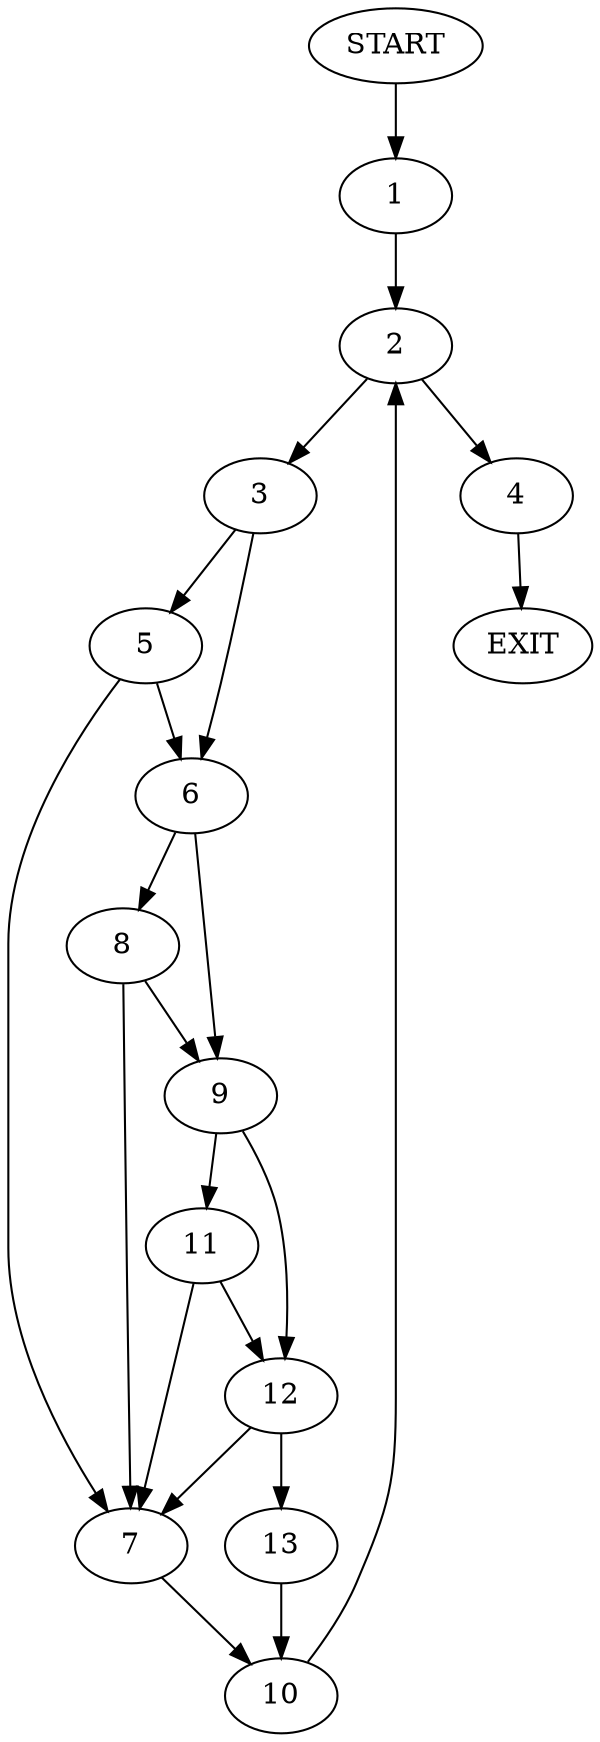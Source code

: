 digraph {
0 [label="START"]
14 [label="EXIT"]
0 -> 1
1 -> 2
2 -> 3
2 -> 4
3 -> 5
3 -> 6
4 -> 14
5 -> 6
5 -> 7
6 -> 8
6 -> 9
7 -> 10
9 -> 11
9 -> 12
8 -> 9
8 -> 7
11 -> 12
11 -> 7
12 -> 13
12 -> 7
13 -> 10
10 -> 2
}
